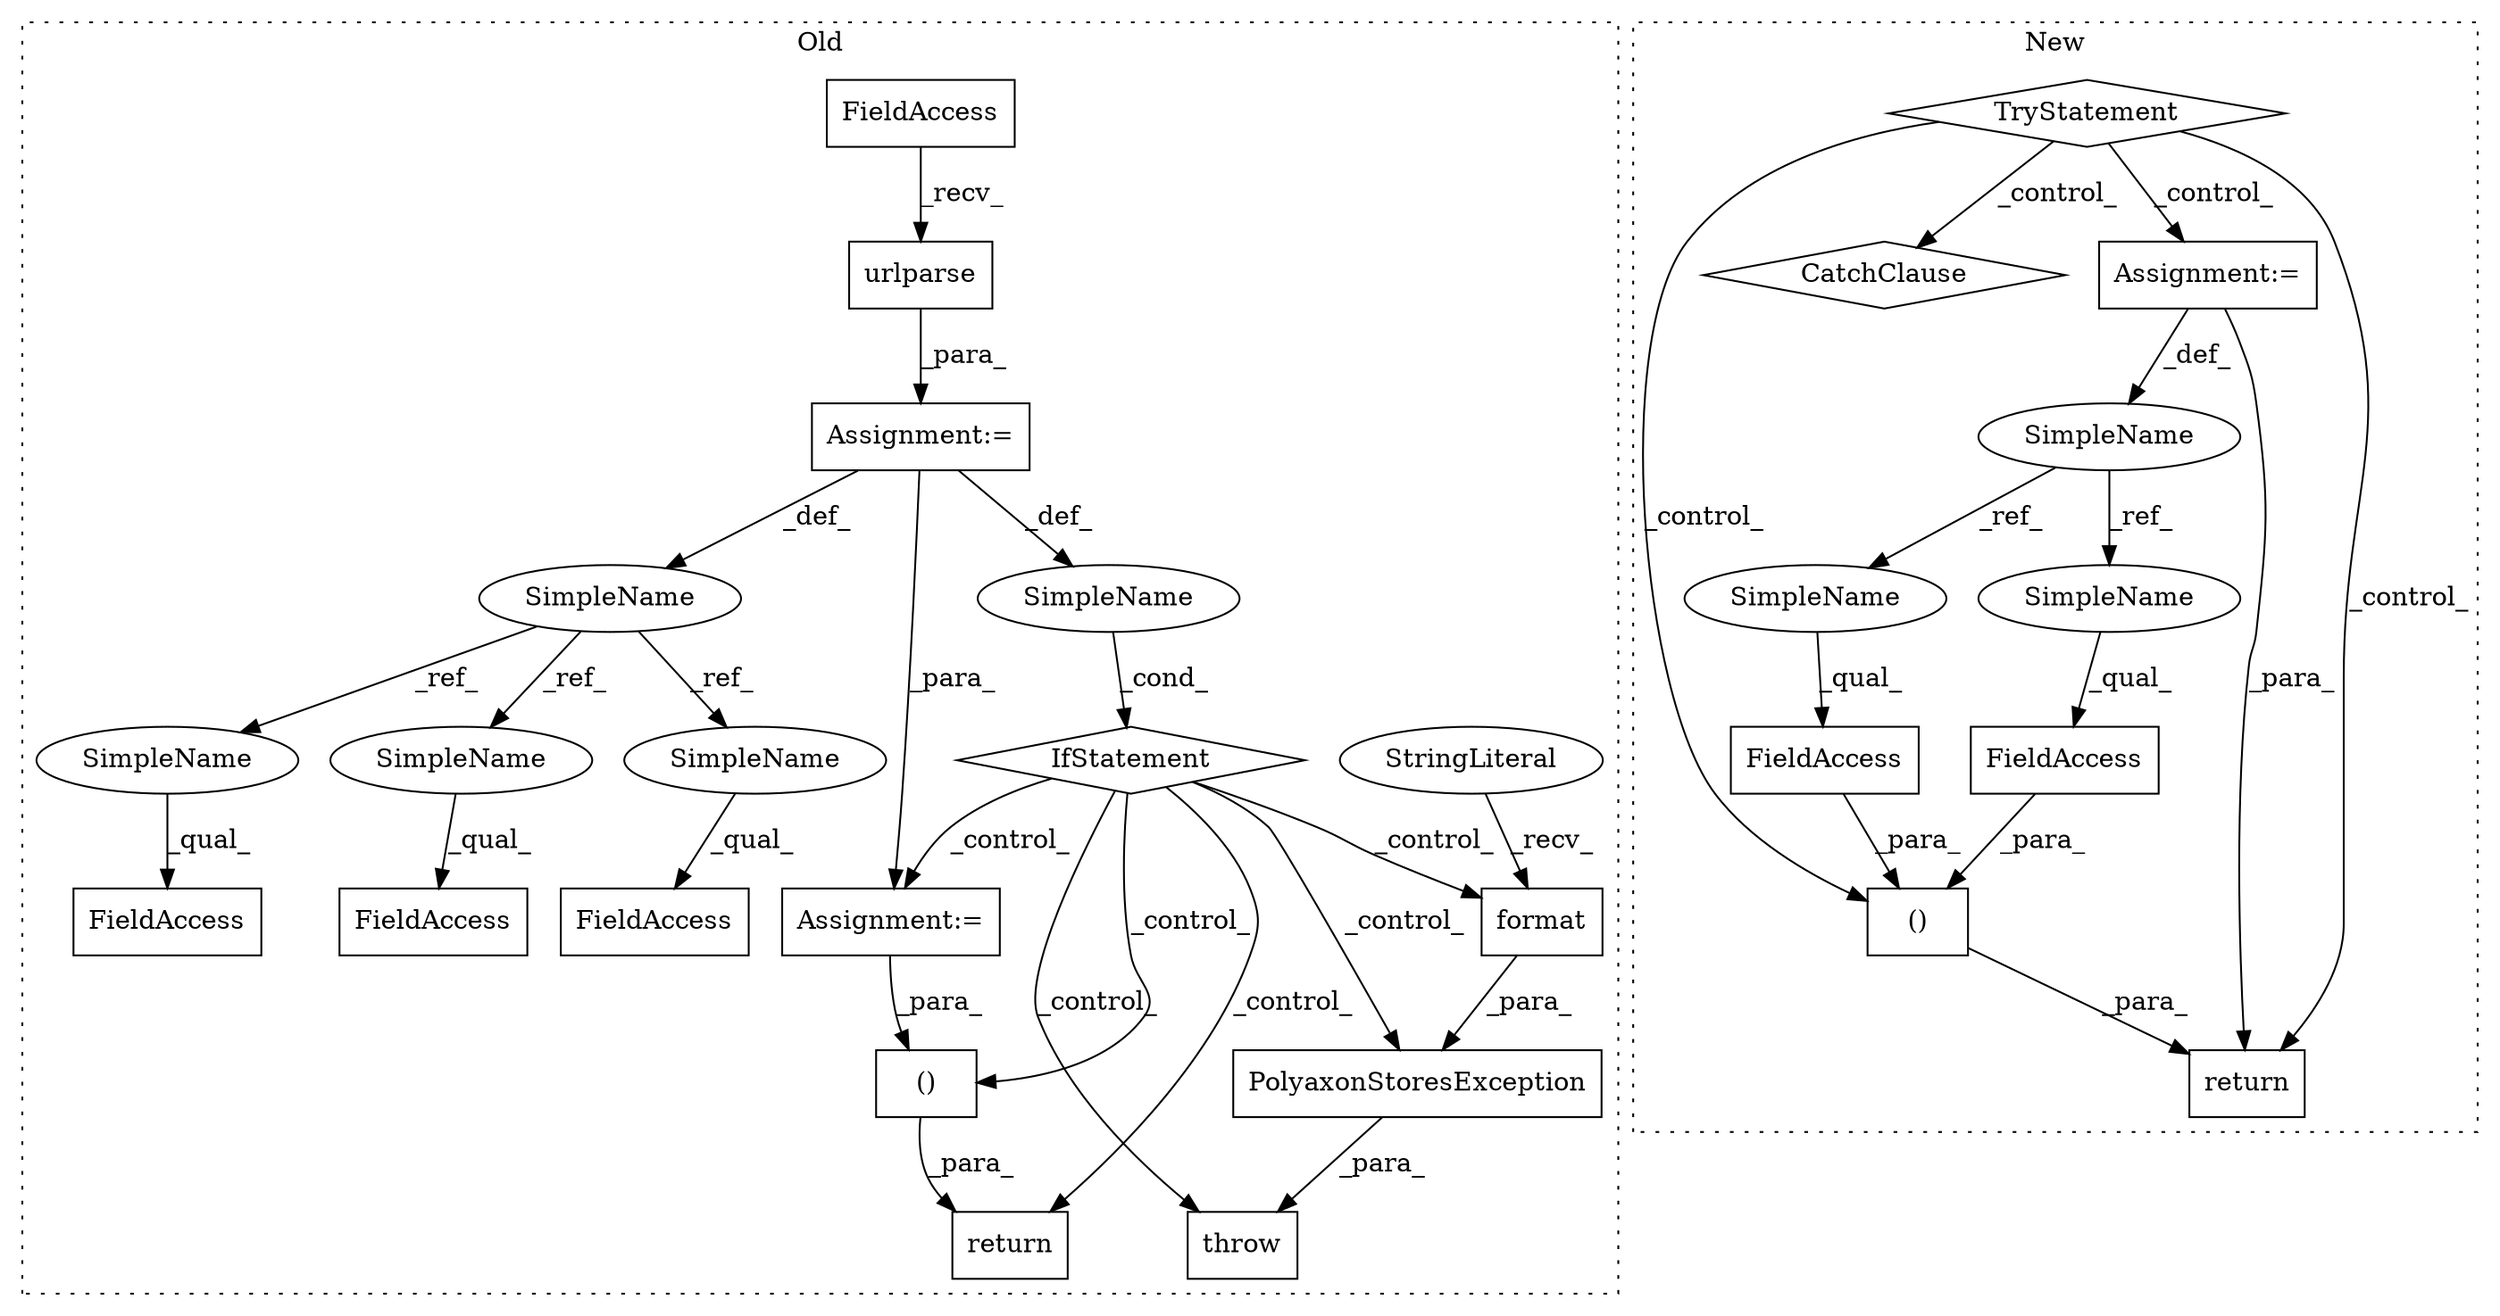 digraph G {
subgraph cluster0 {
1 [label="urlparse" a="32" s="2049,2067" l="9,1" shape="box"];
3 [label="Assignment:=" a="7" s="2035" l="1" shape="box"];
4 [label="FieldAccess" a="22" s="2510" l="15" shape="box"];
6 [label="FieldAccess" a="22" s="2270" l="17" shape="box"];
7 [label="FieldAccess" a="22" s="2078" l="17" shape="box"];
8 [label="SimpleName" a="42" s="2025" l="10" shape="ellipse"];
9 [label="()" a="106" s="2617" l="54" shape="box"];
10 [label="SimpleName" a="42" s="" l="" shape="ellipse"];
11 [label="return" a="41" s="2605" l="12" shape="box"];
12 [label="format" a="32" s="2177,2193" l="7,1" shape="box"];
13 [label="StringLiteral" a="45" s="2146" l="30" shape="ellipse"];
16 [label="PolyaxonStoresException" a="32" s="2122,2194" l="24,1" shape="box"];
17 [label="throw" a="53" s="2116" l="6" shape="box"];
18 [label="FieldAccess" a="22" s="2036" l="12" shape="box"];
21 [label="IfStatement" a="25" s="2074,2106" l="4,2" shape="diamond"];
22 [label="Assignment:=" a="7" s="2448" l="1" shape="box"];
27 [label="SimpleName" a="42" s="2078" l="10" shape="ellipse"];
28 [label="SimpleName" a="42" s="2510" l="10" shape="ellipse"];
29 [label="SimpleName" a="42" s="2270" l="10" shape="ellipse"];
label = "Old";
style="dotted";
}
subgraph cluster1 {
2 [label="()" a="106" s="1947" l="69" shape="box"];
5 [label="FieldAccess" a="22" s="2007" l="9" shape="box"];
14 [label="SimpleName" a="42" s="1881" l="4" shape="ellipse"];
15 [label="FieldAccess" a="22" s="1974" l="20" shape="box"];
19 [label="TryStatement" a="54" s="1869" l="4" shape="diamond"];
20 [label="CatchClause" a="12" s="2026,2048" l="11,2" shape="diamond"];
23 [label="Assignment:=" a="7" s="1885" l="1" shape="box"];
24 [label="return" a="41" s="1933" l="14" shape="box"];
25 [label="SimpleName" a="42" s="1974" l="4" shape="ellipse"];
26 [label="SimpleName" a="42" s="2007" l="4" shape="ellipse"];
label = "New";
style="dotted";
}
1 -> 3 [label="_para_"];
2 -> 24 [label="_para_"];
3 -> 8 [label="_def_"];
3 -> 10 [label="_def_"];
3 -> 22 [label="_para_"];
5 -> 2 [label="_para_"];
8 -> 29 [label="_ref_"];
8 -> 28 [label="_ref_"];
8 -> 27 [label="_ref_"];
9 -> 11 [label="_para_"];
10 -> 21 [label="_cond_"];
12 -> 16 [label="_para_"];
13 -> 12 [label="_recv_"];
14 -> 25 [label="_ref_"];
14 -> 26 [label="_ref_"];
15 -> 2 [label="_para_"];
16 -> 17 [label="_para_"];
18 -> 1 [label="_recv_"];
19 -> 2 [label="_control_"];
19 -> 23 [label="_control_"];
19 -> 20 [label="_control_"];
19 -> 24 [label="_control_"];
21 -> 9 [label="_control_"];
21 -> 11 [label="_control_"];
21 -> 17 [label="_control_"];
21 -> 22 [label="_control_"];
21 -> 16 [label="_control_"];
21 -> 12 [label="_control_"];
22 -> 9 [label="_para_"];
23 -> 24 [label="_para_"];
23 -> 14 [label="_def_"];
25 -> 15 [label="_qual_"];
26 -> 5 [label="_qual_"];
27 -> 7 [label="_qual_"];
28 -> 4 [label="_qual_"];
29 -> 6 [label="_qual_"];
}